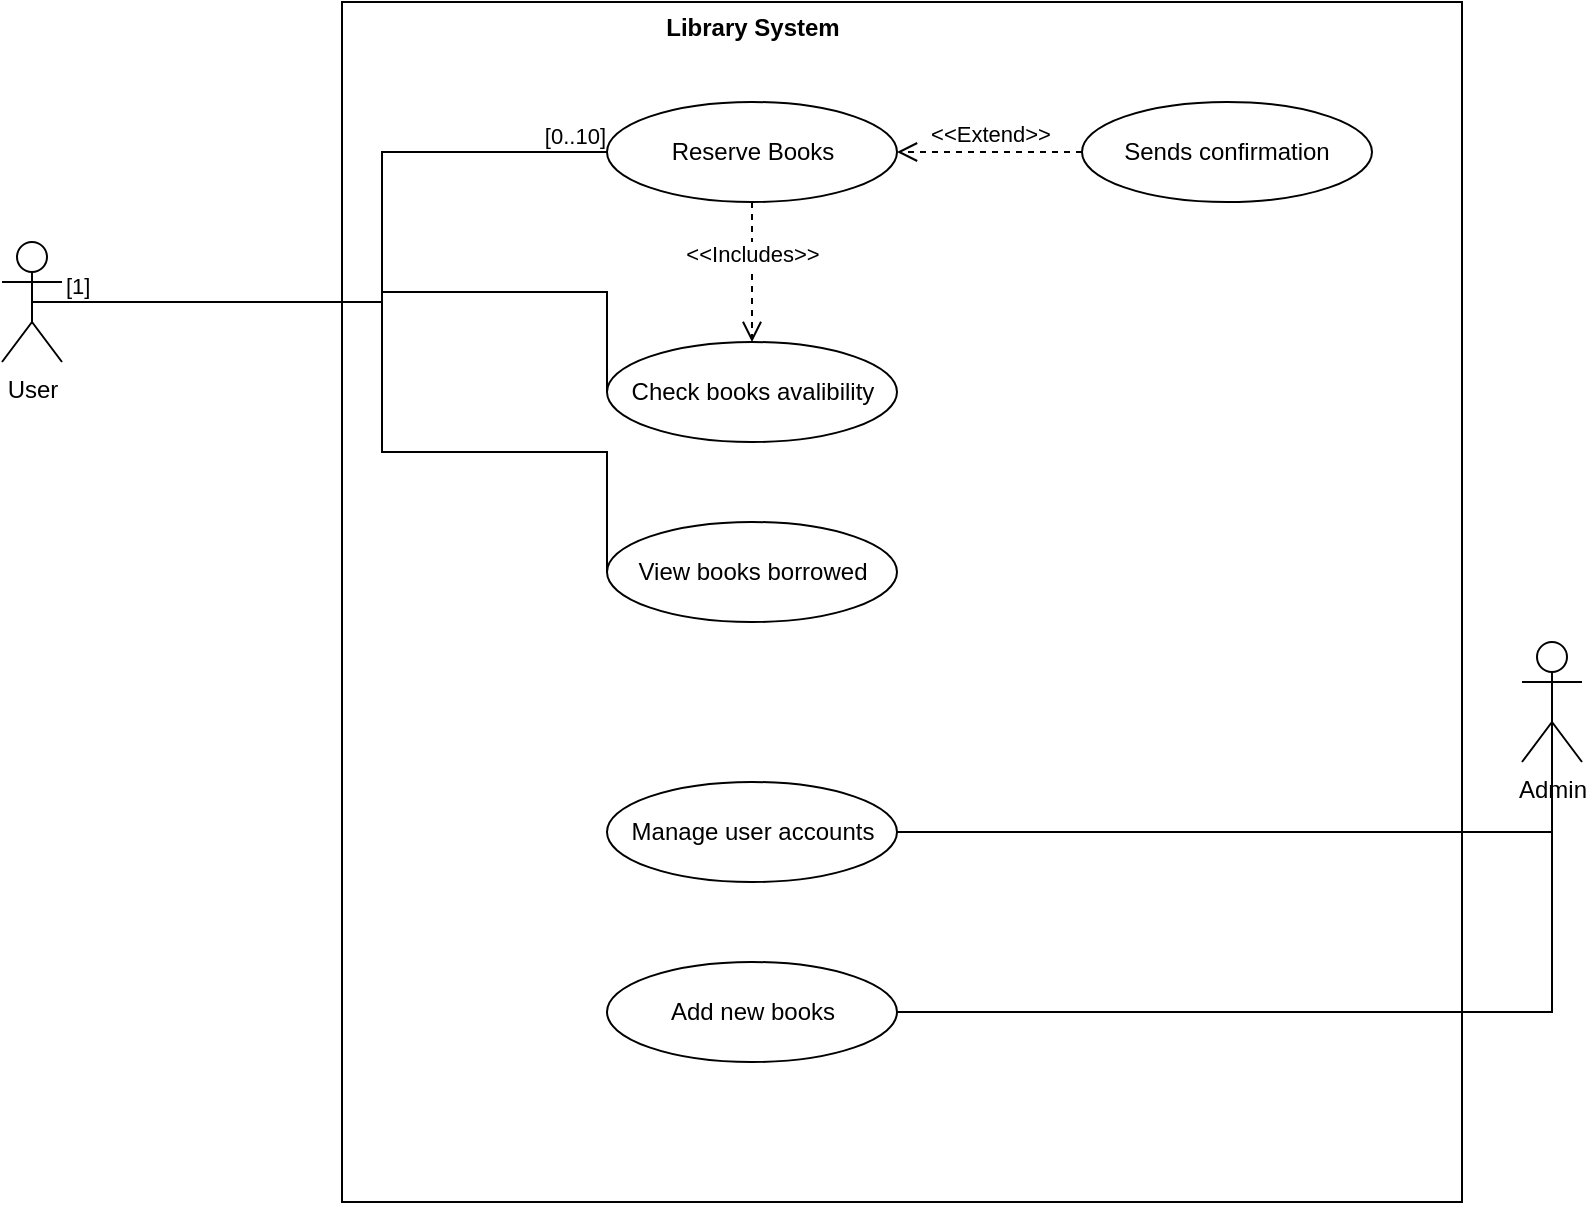 <mxfile version="25.0.3">
  <diagram name="Page-1" id="VOIm5eAtDx67CUbOja4j">
    <mxGraphModel dx="954" dy="652" grid="1" gridSize="10" guides="1" tooltips="1" connect="1" arrows="1" fold="1" page="1" pageScale="1" pageWidth="850" pageHeight="1100" math="0" shadow="0">
      <root>
        <mxCell id="0" />
        <mxCell id="1" parent="0" />
        <mxCell id="u9rXVbMNtgFUm_nDpdlM-1" value="User" style="shape=umlActor;verticalLabelPosition=bottom;verticalAlign=top;html=1;outlineConnect=0;" vertex="1" parent="1">
          <mxGeometry x="40" y="300" width="30" height="60" as="geometry" />
        </mxCell>
        <mxCell id="u9rXVbMNtgFUm_nDpdlM-2" value="" style="rounded=0;whiteSpace=wrap;html=1;" vertex="1" parent="1">
          <mxGeometry x="210" y="180" width="560" height="600" as="geometry" />
        </mxCell>
        <mxCell id="u9rXVbMNtgFUm_nDpdlM-3" value="Library System" style="text;align=center;fontStyle=1;verticalAlign=middle;spacingLeft=3;spacingRight=3;strokeColor=none;rotatable=0;points=[[0,0.5],[1,0.5]];portConstraint=eastwest;html=1;" vertex="1" parent="1">
          <mxGeometry x="375" y="180" width="80" height="26" as="geometry" />
        </mxCell>
        <mxCell id="u9rXVbMNtgFUm_nDpdlM-4" value="Reserve Books" style="ellipse;whiteSpace=wrap;html=1;" vertex="1" parent="1">
          <mxGeometry x="342.5" y="230" width="145" height="50" as="geometry" />
        </mxCell>
        <mxCell id="u9rXVbMNtgFUm_nDpdlM-7" value="View books borrowed" style="ellipse;whiteSpace=wrap;html=1;" vertex="1" parent="1">
          <mxGeometry x="342.5" y="440" width="145" height="50" as="geometry" />
        </mxCell>
        <mxCell id="u9rXVbMNtgFUm_nDpdlM-8" value="Check books avalibility" style="ellipse;whiteSpace=wrap;html=1;" vertex="1" parent="1">
          <mxGeometry x="342.5" y="350" width="145" height="50" as="geometry" />
        </mxCell>
        <mxCell id="u9rXVbMNtgFUm_nDpdlM-12" value="" style="endArrow=none;html=1;edgeStyle=orthogonalEdgeStyle;rounded=0;exitX=0.5;exitY=0.5;exitDx=0;exitDy=0;exitPerimeter=0;entryX=0;entryY=0.5;entryDx=0;entryDy=0;" edge="1" parent="1" source="u9rXVbMNtgFUm_nDpdlM-1" target="u9rXVbMNtgFUm_nDpdlM-4">
          <mxGeometry relative="1" as="geometry">
            <mxPoint x="340" y="340" as="sourcePoint" />
            <mxPoint x="500" y="340" as="targetPoint" />
            <Array as="points">
              <mxPoint x="230" y="330" />
              <mxPoint x="230" y="255" />
            </Array>
          </mxGeometry>
        </mxCell>
        <mxCell id="u9rXVbMNtgFUm_nDpdlM-13" value="[1]" style="edgeLabel;resizable=0;html=1;align=left;verticalAlign=bottom;" connectable="0" vertex="1" parent="u9rXVbMNtgFUm_nDpdlM-12">
          <mxGeometry x="-1" relative="1" as="geometry">
            <mxPoint x="15" as="offset" />
          </mxGeometry>
        </mxCell>
        <mxCell id="u9rXVbMNtgFUm_nDpdlM-14" value="[0..10]" style="edgeLabel;resizable=0;html=1;align=right;verticalAlign=bottom;" connectable="0" vertex="1" parent="u9rXVbMNtgFUm_nDpdlM-12">
          <mxGeometry x="1" relative="1" as="geometry" />
        </mxCell>
        <mxCell id="u9rXVbMNtgFUm_nDpdlM-15" value="" style="endArrow=none;html=1;edgeStyle=orthogonalEdgeStyle;rounded=0;exitX=0.5;exitY=0.5;exitDx=0;exitDy=0;exitPerimeter=0;entryX=0;entryY=0.5;entryDx=0;entryDy=0;" edge="1" parent="1" source="u9rXVbMNtgFUm_nDpdlM-1" target="u9rXVbMNtgFUm_nDpdlM-8">
          <mxGeometry relative="1" as="geometry">
            <mxPoint x="340" y="340" as="sourcePoint" />
            <mxPoint x="500" y="340" as="targetPoint" />
            <Array as="points">
              <mxPoint x="230" y="330" />
              <mxPoint x="230" y="325" />
            </Array>
          </mxGeometry>
        </mxCell>
        <mxCell id="u9rXVbMNtgFUm_nDpdlM-18" value="" style="endArrow=none;html=1;edgeStyle=orthogonalEdgeStyle;rounded=0;entryX=0;entryY=0.5;entryDx=0;entryDy=0;" edge="1" parent="1" source="u9rXVbMNtgFUm_nDpdlM-1" target="u9rXVbMNtgFUm_nDpdlM-7">
          <mxGeometry relative="1" as="geometry">
            <mxPoint x="100" y="450" as="sourcePoint" />
            <mxPoint x="260" y="450" as="targetPoint" />
            <Array as="points">
              <mxPoint x="230" y="330" />
              <mxPoint x="230" y="405" />
            </Array>
          </mxGeometry>
        </mxCell>
        <mxCell id="u9rXVbMNtgFUm_nDpdlM-21" value="Add new books" style="ellipse;whiteSpace=wrap;html=1;" vertex="1" parent="1">
          <mxGeometry x="342.5" y="660" width="145" height="50" as="geometry" />
        </mxCell>
        <mxCell id="u9rXVbMNtgFUm_nDpdlM-22" value="Manage user accounts" style="ellipse;whiteSpace=wrap;html=1;" vertex="1" parent="1">
          <mxGeometry x="342.5" y="570" width="145" height="50" as="geometry" />
        </mxCell>
        <mxCell id="u9rXVbMNtgFUm_nDpdlM-23" value="Admin" style="shape=umlActor;verticalLabelPosition=bottom;verticalAlign=top;html=1;outlineConnect=0;" vertex="1" parent="1">
          <mxGeometry x="800" y="500" width="30" height="60" as="geometry" />
        </mxCell>
        <mxCell id="u9rXVbMNtgFUm_nDpdlM-26" value="" style="endArrow=none;html=1;edgeStyle=orthogonalEdgeStyle;rounded=0;entryX=0.5;entryY=0.5;entryDx=0;entryDy=0;entryPerimeter=0;exitX=1;exitY=0.5;exitDx=0;exitDy=0;" edge="1" parent="1" source="u9rXVbMNtgFUm_nDpdlM-21" target="u9rXVbMNtgFUm_nDpdlM-23">
          <mxGeometry relative="1" as="geometry">
            <mxPoint x="340" y="340" as="sourcePoint" />
            <mxPoint x="500" y="340" as="targetPoint" />
          </mxGeometry>
        </mxCell>
        <mxCell id="u9rXVbMNtgFUm_nDpdlM-29" value="" style="endArrow=none;html=1;edgeStyle=orthogonalEdgeStyle;rounded=0;entryX=0.5;entryY=0.5;entryDx=0;entryDy=0;entryPerimeter=0;exitX=1;exitY=0.5;exitDx=0;exitDy=0;" edge="1" parent="1" source="u9rXVbMNtgFUm_nDpdlM-22" target="u9rXVbMNtgFUm_nDpdlM-23">
          <mxGeometry relative="1" as="geometry">
            <mxPoint x="660" y="380" as="sourcePoint" />
            <mxPoint x="820" y="380" as="targetPoint" />
          </mxGeometry>
        </mxCell>
        <mxCell id="u9rXVbMNtgFUm_nDpdlM-32" value="Sends confirmation" style="ellipse;whiteSpace=wrap;html=1;" vertex="1" parent="1">
          <mxGeometry x="580" y="230" width="145" height="50" as="geometry" />
        </mxCell>
        <mxCell id="u9rXVbMNtgFUm_nDpdlM-33" value="&amp;lt;&amp;lt;Extend&amp;gt;&amp;gt;" style="html=1;verticalAlign=bottom;endArrow=open;dashed=1;endSize=8;curved=0;rounded=0;exitX=0;exitY=0.5;exitDx=0;exitDy=0;entryX=1;entryY=0.5;entryDx=0;entryDy=0;" edge="1" parent="1" source="u9rXVbMNtgFUm_nDpdlM-32" target="u9rXVbMNtgFUm_nDpdlM-4">
          <mxGeometry relative="1" as="geometry">
            <mxPoint x="460" y="340" as="sourcePoint" />
            <mxPoint x="380" y="340" as="targetPoint" />
          </mxGeometry>
        </mxCell>
        <mxCell id="u9rXVbMNtgFUm_nDpdlM-34" value="&amp;lt;&amp;lt;Includes&amp;gt;&amp;gt;" style="html=1;verticalAlign=bottom;endArrow=open;dashed=1;endSize=8;curved=0;rounded=0;exitX=0.5;exitY=1;exitDx=0;exitDy=0;entryX=0.5;entryY=0;entryDx=0;entryDy=0;" edge="1" parent="1" source="u9rXVbMNtgFUm_nDpdlM-4" target="u9rXVbMNtgFUm_nDpdlM-8">
          <mxGeometry relative="1" as="geometry">
            <mxPoint x="590" y="265" as="sourcePoint" />
            <mxPoint x="498" y="265" as="targetPoint" />
          </mxGeometry>
        </mxCell>
      </root>
    </mxGraphModel>
  </diagram>
</mxfile>
